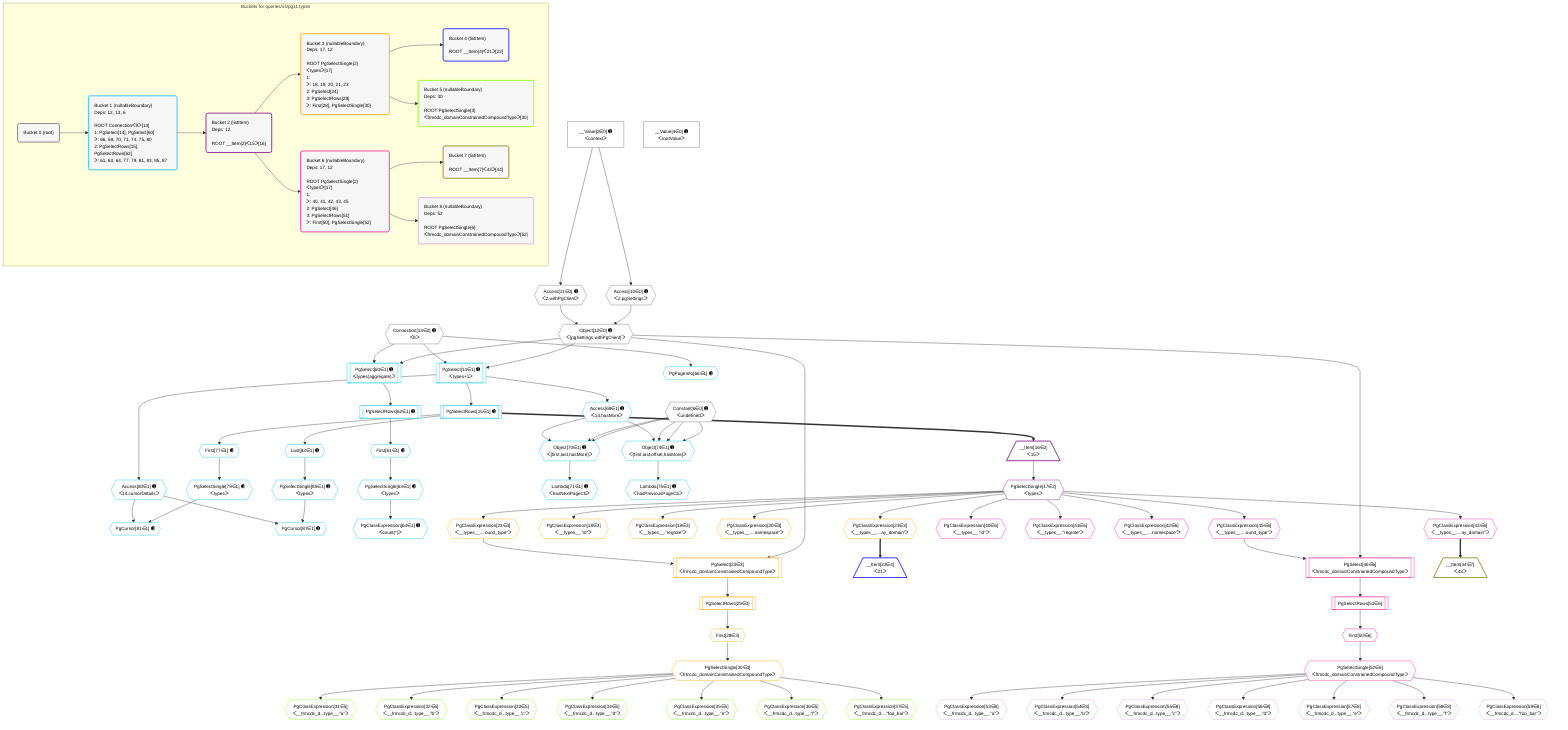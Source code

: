 %%{init: {'themeVariables': { 'fontSize': '12px'}}}%%
graph TD
    classDef path fill:#eee,stroke:#000,color:#000
    classDef plan fill:#fff,stroke-width:1px,color:#000
    classDef itemplan fill:#fff,stroke-width:2px,color:#000
    classDef unbatchedplan fill:#dff,stroke-width:1px,color:#000
    classDef sideeffectplan fill:#fcc,stroke-width:2px,color:#000
    classDef bucket fill:#f6f6f6,color:#000,stroke-width:2px,text-align:left


    %% plan dependencies
    Object12{{"Object[12∈0] ➊<br />ᐸ{pgSettings,withPgClient}ᐳ"}}:::plan
    Access10{{"Access[10∈0] ➊<br />ᐸ2.pgSettingsᐳ"}}:::plan
    Access11{{"Access[11∈0] ➊<br />ᐸ2.withPgClientᐳ"}}:::plan
    Access10 & Access11 --> Object12
    __Value2["__Value[2∈0] ➊<br />ᐸcontextᐳ"]:::plan
    __Value2 --> Access10
    __Value2 --> Access11
    __Value4["__Value[4∈0] ➊<br />ᐸrootValueᐳ"]:::plan
    Constant6{{"Constant[6∈0] ➊<br />ᐸundefinedᐳ"}}:::plan
    Connection13{{"Connection[13∈0] ➊<br />ᐸ9ᐳ"}}:::plan
    Object74{{"Object[74∈1] ➊<br />ᐸ{first,last,offset,hasMore}ᐳ"}}:::plan
    Access69{{"Access[69∈1] ➊<br />ᐸ14.hasMoreᐳ"}}:::plan
    Constant6 & Constant6 & Constant6 & Access69 --> Object74
    Object70{{"Object[70∈1] ➊<br />ᐸ{first,last,hasMore}ᐳ"}}:::plan
    Constant6 & Constant6 & Access69 --> Object70
    PgSelect14[["PgSelect[14∈1] ➊<br />ᐸtypes+1ᐳ"]]:::plan
    Object12 & Connection13 --> PgSelect14
    PgSelect60[["PgSelect[60∈1] ➊<br />ᐸtypes(aggregate)ᐳ"]]:::plan
    Object12 & Connection13 --> PgSelect60
    PgCursor81{{"PgCursor[81∈1] ➊"}}:::plan
    PgSelectSingle79{{"PgSelectSingle[79∈1] ➊<br />ᐸtypesᐳ"}}:::plan
    Access80{{"Access[80∈1] ➊<br />ᐸ14.cursorDetailsᐳ"}}:::plan
    PgSelectSingle79 & Access80 --> PgCursor81
    PgCursor87{{"PgCursor[87∈1] ➊"}}:::plan
    PgSelectSingle85{{"PgSelectSingle[85∈1] ➊<br />ᐸtypesᐳ"}}:::plan
    PgSelectSingle85 & Access80 --> PgCursor87
    PgSelectRows15[["PgSelectRows[15∈1] ➊"]]:::plan
    PgSelect14 --> PgSelectRows15
    First61{{"First[61∈1] ➊"}}:::plan
    PgSelectRows62[["PgSelectRows[62∈1] ➊"]]:::plan
    PgSelectRows62 --> First61
    PgSelect60 --> PgSelectRows62
    PgSelectSingle63{{"PgSelectSingle[63∈1] ➊<br />ᐸtypesᐳ"}}:::plan
    First61 --> PgSelectSingle63
    PgClassExpression64{{"PgClassExpression[64∈1] ➊<br />ᐸcount(*)ᐳ"}}:::plan
    PgSelectSingle63 --> PgClassExpression64
    PgPageInfo66{{"PgPageInfo[66∈1] ➊"}}:::plan
    Connection13 --> PgPageInfo66
    PgSelect14 --> Access69
    Lambda71{{"Lambda[71∈1] ➊<br />ᐸhasNextPageCbᐳ"}}:::plan
    Object70 --> Lambda71
    Lambda75{{"Lambda[75∈1] ➊<br />ᐸhasPreviousPageCbᐳ"}}:::plan
    Object74 --> Lambda75
    First77{{"First[77∈1] ➊"}}:::plan
    PgSelectRows15 --> First77
    First77 --> PgSelectSingle79
    PgSelect14 --> Access80
    Last83{{"Last[83∈1] ➊"}}:::plan
    PgSelectRows15 --> Last83
    Last83 --> PgSelectSingle85
    __Item16[/"__Item[16∈2]<br />ᐸ15ᐳ"\]:::itemplan
    PgSelectRows15 ==> __Item16
    PgSelectSingle17{{"PgSelectSingle[17∈2]<br />ᐸtypesᐳ"}}:::plan
    __Item16 --> PgSelectSingle17
    PgSelect24[["PgSelect[24∈3]<br />ᐸfrmcdc_domainConstrainedCompoundTypeᐳ"]]:::plan
    PgClassExpression23{{"PgClassExpression[23∈3]<br />ᐸ__types__....ound_type”ᐳ"}}:::plan
    Object12 & PgClassExpression23 --> PgSelect24
    PgClassExpression18{{"PgClassExpression[18∈3]<br />ᐸ__types__.”id”ᐳ"}}:::plan
    PgSelectSingle17 --> PgClassExpression18
    PgClassExpression19{{"PgClassExpression[19∈3]<br />ᐸ__types__.”regrole”ᐳ"}}:::plan
    PgSelectSingle17 --> PgClassExpression19
    PgClassExpression20{{"PgClassExpression[20∈3]<br />ᐸ__types__....namespace”ᐳ"}}:::plan
    PgSelectSingle17 --> PgClassExpression20
    PgClassExpression21{{"PgClassExpression[21∈3]<br />ᐸ__types__....ay_domain”ᐳ"}}:::plan
    PgSelectSingle17 --> PgClassExpression21
    PgSelectSingle17 --> PgClassExpression23
    First28{{"First[28∈3]"}}:::plan
    PgSelectRows29[["PgSelectRows[29∈3]"]]:::plan
    PgSelectRows29 --> First28
    PgSelect24 --> PgSelectRows29
    PgSelectSingle30{{"PgSelectSingle[30∈3]<br />ᐸfrmcdc_domainConstrainedCompoundTypeᐳ"}}:::plan
    First28 --> PgSelectSingle30
    __Item22[/"__Item[22∈4]<br />ᐸ21ᐳ"\]:::itemplan
    PgClassExpression21 ==> __Item22
    PgClassExpression31{{"PgClassExpression[31∈5]<br />ᐸ__frmcdc_d...type__.”a”ᐳ"}}:::plan
    PgSelectSingle30 --> PgClassExpression31
    PgClassExpression32{{"PgClassExpression[32∈5]<br />ᐸ__frmcdc_d...type__.”b”ᐳ"}}:::plan
    PgSelectSingle30 --> PgClassExpression32
    PgClassExpression33{{"PgClassExpression[33∈5]<br />ᐸ__frmcdc_d...type__.”c”ᐳ"}}:::plan
    PgSelectSingle30 --> PgClassExpression33
    PgClassExpression34{{"PgClassExpression[34∈5]<br />ᐸ__frmcdc_d...type__.”d”ᐳ"}}:::plan
    PgSelectSingle30 --> PgClassExpression34
    PgClassExpression35{{"PgClassExpression[35∈5]<br />ᐸ__frmcdc_d...type__.”e”ᐳ"}}:::plan
    PgSelectSingle30 --> PgClassExpression35
    PgClassExpression36{{"PgClassExpression[36∈5]<br />ᐸ__frmcdc_d...type__.”f”ᐳ"}}:::plan
    PgSelectSingle30 --> PgClassExpression36
    PgClassExpression37{{"PgClassExpression[37∈5]<br />ᐸ__frmcdc_d....”foo_bar”ᐳ"}}:::plan
    PgSelectSingle30 --> PgClassExpression37
    PgSelect46[["PgSelect[46∈6]<br />ᐸfrmcdc_domainConstrainedCompoundTypeᐳ"]]:::plan
    PgClassExpression45{{"PgClassExpression[45∈6]<br />ᐸ__types__....ound_type”ᐳ"}}:::plan
    Object12 & PgClassExpression45 --> PgSelect46
    PgClassExpression40{{"PgClassExpression[40∈6]<br />ᐸ__types__.”id”ᐳ"}}:::plan
    PgSelectSingle17 --> PgClassExpression40
    PgClassExpression41{{"PgClassExpression[41∈6]<br />ᐸ__types__.”regrole”ᐳ"}}:::plan
    PgSelectSingle17 --> PgClassExpression41
    PgClassExpression42{{"PgClassExpression[42∈6]<br />ᐸ__types__....namespace”ᐳ"}}:::plan
    PgSelectSingle17 --> PgClassExpression42
    PgClassExpression43{{"PgClassExpression[43∈6]<br />ᐸ__types__....ay_domain”ᐳ"}}:::plan
    PgSelectSingle17 --> PgClassExpression43
    PgSelectSingle17 --> PgClassExpression45
    First50{{"First[50∈6]"}}:::plan
    PgSelectRows51[["PgSelectRows[51∈6]"]]:::plan
    PgSelectRows51 --> First50
    PgSelect46 --> PgSelectRows51
    PgSelectSingle52{{"PgSelectSingle[52∈6]<br />ᐸfrmcdc_domainConstrainedCompoundTypeᐳ"}}:::plan
    First50 --> PgSelectSingle52
    __Item44[/"__Item[44∈7]<br />ᐸ43ᐳ"\]:::itemplan
    PgClassExpression43 ==> __Item44
    PgClassExpression53{{"PgClassExpression[53∈8]<br />ᐸ__frmcdc_d...type__.”a”ᐳ"}}:::plan
    PgSelectSingle52 --> PgClassExpression53
    PgClassExpression54{{"PgClassExpression[54∈8]<br />ᐸ__frmcdc_d...type__.”b”ᐳ"}}:::plan
    PgSelectSingle52 --> PgClassExpression54
    PgClassExpression55{{"PgClassExpression[55∈8]<br />ᐸ__frmcdc_d...type__.”c”ᐳ"}}:::plan
    PgSelectSingle52 --> PgClassExpression55
    PgClassExpression56{{"PgClassExpression[56∈8]<br />ᐸ__frmcdc_d...type__.”d”ᐳ"}}:::plan
    PgSelectSingle52 --> PgClassExpression56
    PgClassExpression57{{"PgClassExpression[57∈8]<br />ᐸ__frmcdc_d...type__.”e”ᐳ"}}:::plan
    PgSelectSingle52 --> PgClassExpression57
    PgClassExpression58{{"PgClassExpression[58∈8]<br />ᐸ__frmcdc_d...type__.”f”ᐳ"}}:::plan
    PgSelectSingle52 --> PgClassExpression58
    PgClassExpression59{{"PgClassExpression[59∈8]<br />ᐸ__frmcdc_d....”foo_bar”ᐳ"}}:::plan
    PgSelectSingle52 --> PgClassExpression59

    %% define steps

    subgraph "Buckets for queries/v4/pg11.types"
    Bucket0("Bucket 0 (root)"):::bucket
    classDef bucket0 stroke:#696969
    class Bucket0,__Value2,__Value4,Constant6,Access10,Access11,Object12,Connection13 bucket0
    Bucket1("Bucket 1 (nullableBoundary)<br />Deps: 12, 13, 6<br /><br />ROOT Connectionᐸ9ᐳ[13]<br />1: PgSelect[14], PgSelect[60]<br />ᐳ: 66, 69, 70, 71, 74, 75, 80<br />2: PgSelectRows[15], PgSelectRows[62]<br />ᐳ: 61, 63, 64, 77, 79, 81, 83, 85, 87"):::bucket
    classDef bucket1 stroke:#00bfff
    class Bucket1,PgSelect14,PgSelectRows15,PgSelect60,First61,PgSelectRows62,PgSelectSingle63,PgClassExpression64,PgPageInfo66,Access69,Object70,Lambda71,Object74,Lambda75,First77,PgSelectSingle79,Access80,PgCursor81,Last83,PgSelectSingle85,PgCursor87 bucket1
    Bucket2("Bucket 2 (listItem)<br />Deps: 12<br /><br />ROOT __Item{2}ᐸ15ᐳ[16]"):::bucket
    classDef bucket2 stroke:#7f007f
    class Bucket2,__Item16,PgSelectSingle17 bucket2
    Bucket3("Bucket 3 (nullableBoundary)<br />Deps: 17, 12<br /><br />ROOT PgSelectSingle{2}ᐸtypesᐳ[17]<br />1: <br />ᐳ: 18, 19, 20, 21, 23<br />2: PgSelect[24]<br />3: PgSelectRows[29]<br />ᐳ: First[28], PgSelectSingle[30]"):::bucket
    classDef bucket3 stroke:#ffa500
    class Bucket3,PgClassExpression18,PgClassExpression19,PgClassExpression20,PgClassExpression21,PgClassExpression23,PgSelect24,First28,PgSelectRows29,PgSelectSingle30 bucket3
    Bucket4("Bucket 4 (listItem)<br /><br />ROOT __Item{4}ᐸ21ᐳ[22]"):::bucket
    classDef bucket4 stroke:#0000ff
    class Bucket4,__Item22 bucket4
    Bucket5("Bucket 5 (nullableBoundary)<br />Deps: 30<br /><br />ROOT PgSelectSingle{3}ᐸfrmcdc_domainConstrainedCompoundTypeᐳ[30]"):::bucket
    classDef bucket5 stroke:#7fff00
    class Bucket5,PgClassExpression31,PgClassExpression32,PgClassExpression33,PgClassExpression34,PgClassExpression35,PgClassExpression36,PgClassExpression37 bucket5
    Bucket6("Bucket 6 (nullableBoundary)<br />Deps: 17, 12<br /><br />ROOT PgSelectSingle{2}ᐸtypesᐳ[17]<br />1: <br />ᐳ: 40, 41, 42, 43, 45<br />2: PgSelect[46]<br />3: PgSelectRows[51]<br />ᐳ: First[50], PgSelectSingle[52]"):::bucket
    classDef bucket6 stroke:#ff1493
    class Bucket6,PgClassExpression40,PgClassExpression41,PgClassExpression42,PgClassExpression43,PgClassExpression45,PgSelect46,First50,PgSelectRows51,PgSelectSingle52 bucket6
    Bucket7("Bucket 7 (listItem)<br /><br />ROOT __Item{7}ᐸ43ᐳ[44]"):::bucket
    classDef bucket7 stroke:#808000
    class Bucket7,__Item44 bucket7
    Bucket8("Bucket 8 (nullableBoundary)<br />Deps: 52<br /><br />ROOT PgSelectSingle{6}ᐸfrmcdc_domainConstrainedCompoundTypeᐳ[52]"):::bucket
    classDef bucket8 stroke:#dda0dd
    class Bucket8,PgClassExpression53,PgClassExpression54,PgClassExpression55,PgClassExpression56,PgClassExpression57,PgClassExpression58,PgClassExpression59 bucket8
    Bucket0 --> Bucket1
    Bucket1 --> Bucket2
    Bucket2 --> Bucket3 & Bucket6
    Bucket3 --> Bucket4 & Bucket5
    Bucket6 --> Bucket7 & Bucket8
    end